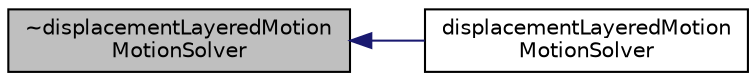 digraph "~displacementLayeredMotionMotionSolver"
{
  bgcolor="transparent";
  edge [fontname="Helvetica",fontsize="10",labelfontname="Helvetica",labelfontsize="10"];
  node [fontname="Helvetica",fontsize="10",shape=record];
  rankdir="LR";
  Node1 [label="~displacementLayeredMotion\lMotionSolver",height=0.2,width=0.4,color="black", fillcolor="grey75", style="filled", fontcolor="black"];
  Node1 -> Node2 [dir="back",color="midnightblue",fontsize="10",style="solid",fontname="Helvetica"];
  Node2 [label="displacementLayeredMotion\lMotionSolver",height=0.2,width=0.4,color="black",URL="$a00555.html#aba453094de0c290c7f5e594f101666eb",tooltip="Construct from polyMesh and IOdictionary. "];
}
